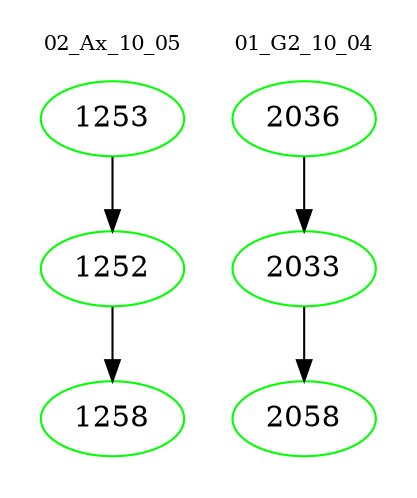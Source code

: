 digraph{
subgraph cluster_0 {
color = white
label = "02_Ax_10_05";
fontsize=10;
T0_1253 [label="1253", color="green"]
T0_1253 -> T0_1252 [color="black"]
T0_1252 [label="1252", color="green"]
T0_1252 -> T0_1258 [color="black"]
T0_1258 [label="1258", color="green"]
}
subgraph cluster_1 {
color = white
label = "01_G2_10_04";
fontsize=10;
T1_2036 [label="2036", color="green"]
T1_2036 -> T1_2033 [color="black"]
T1_2033 [label="2033", color="green"]
T1_2033 -> T1_2058 [color="black"]
T1_2058 [label="2058", color="green"]
}
}
